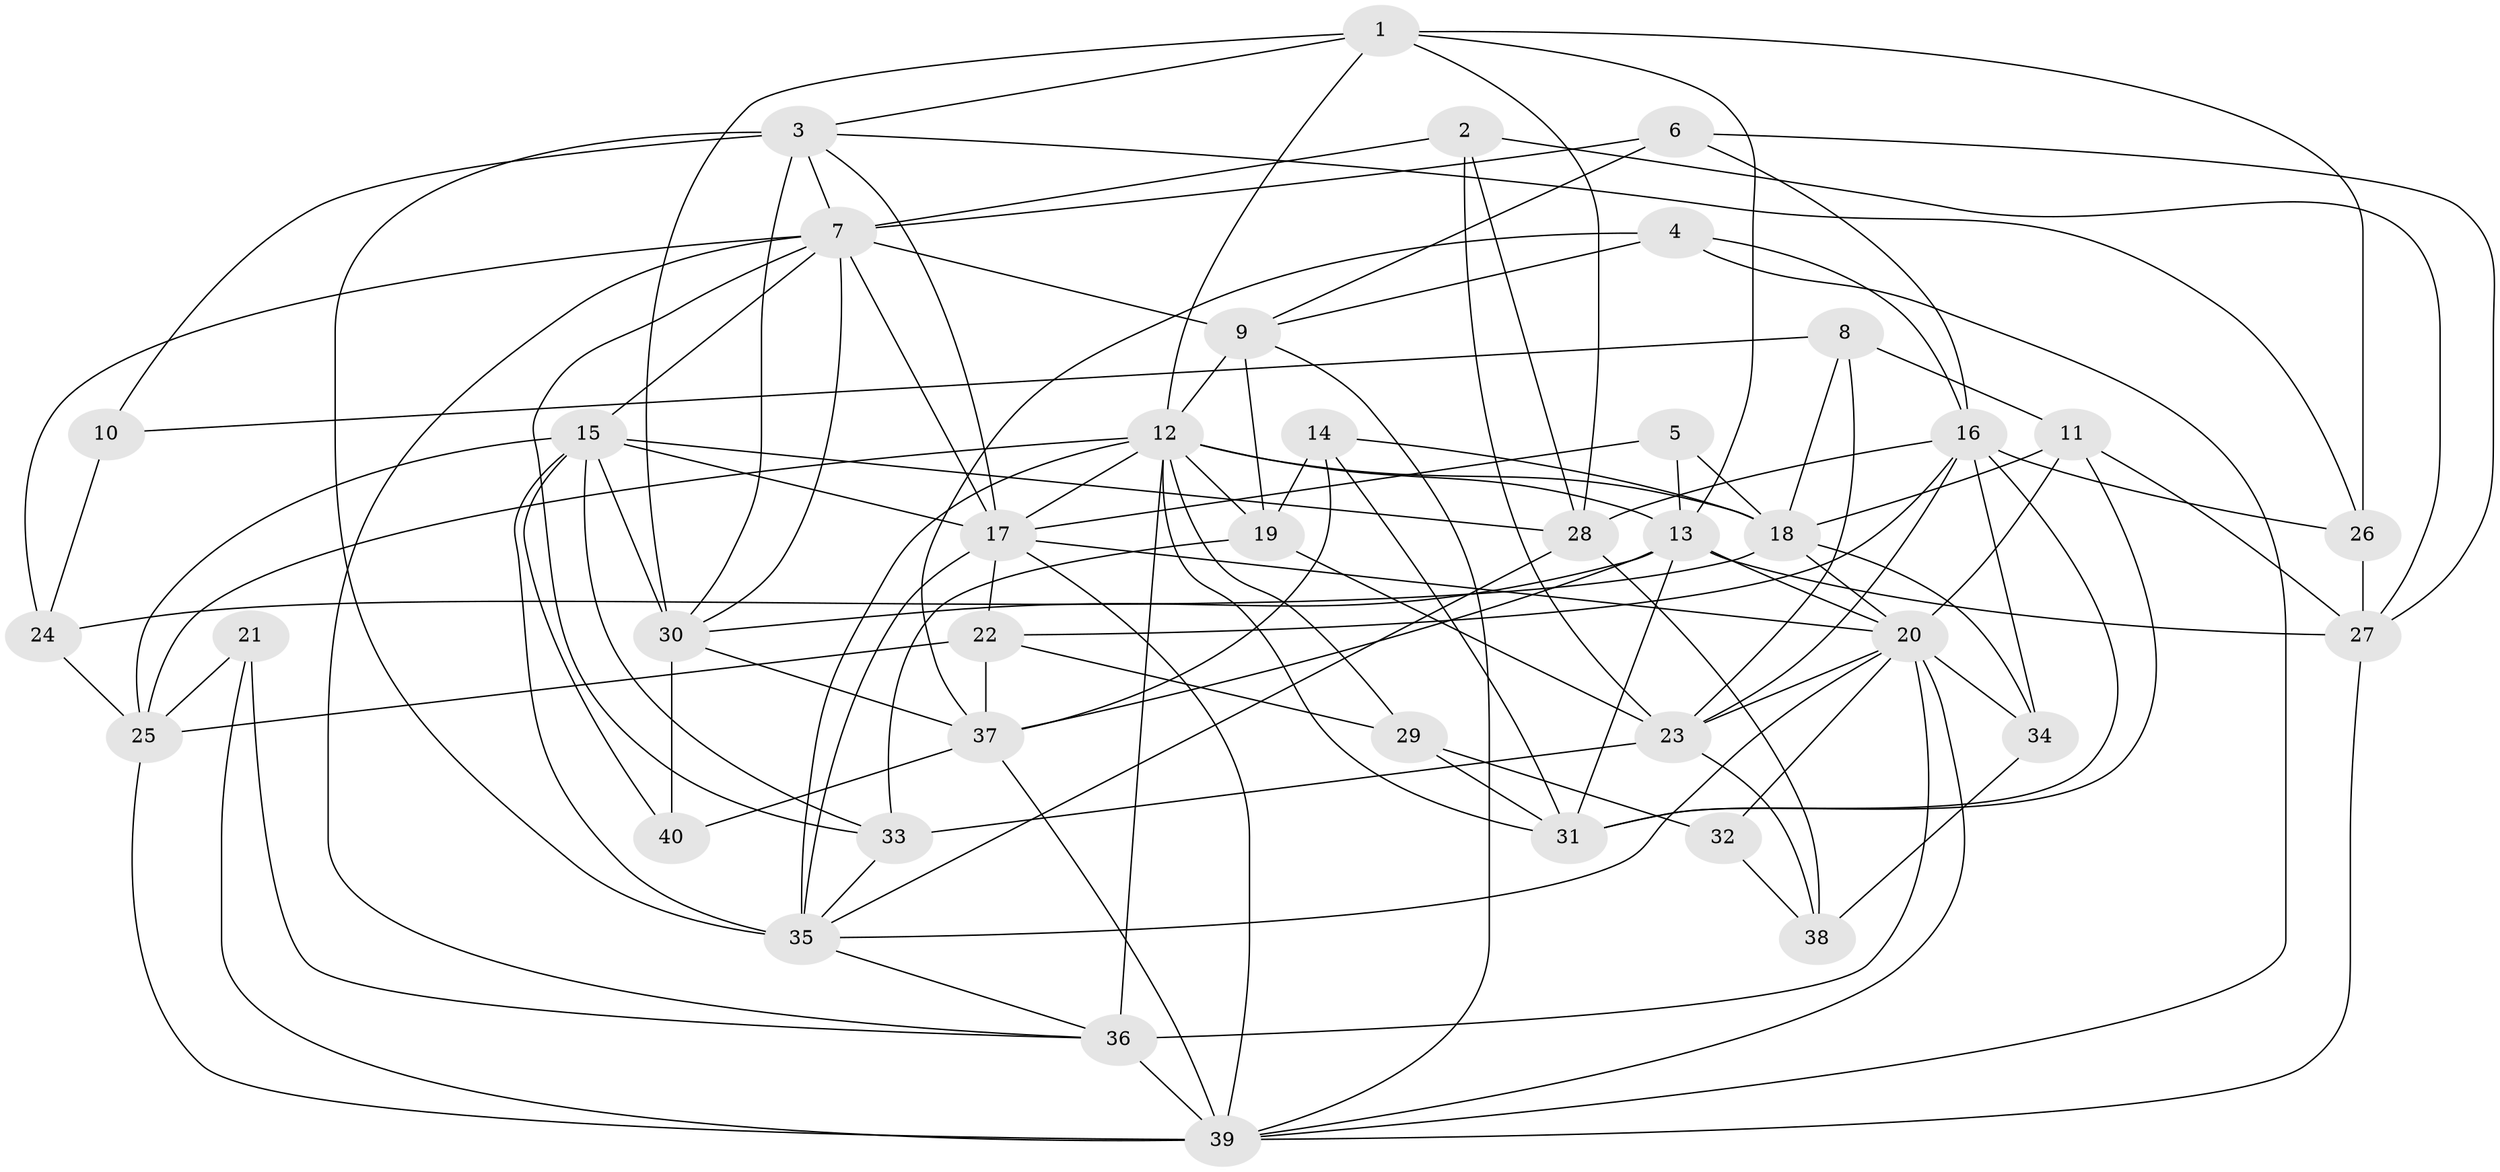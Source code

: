// original degree distribution, {5: 0.23469387755102042, 3: 0.35714285714285715, 6: 0.08163265306122448, 2: 0.07142857142857142, 4: 0.22448979591836735, 7: 0.02040816326530612, 8: 0.01020408163265306}
// Generated by graph-tools (version 1.1) at 2025/37/03/04/25 23:37:15]
// undirected, 40 vertices, 117 edges
graph export_dot {
  node [color=gray90,style=filled];
  1;
  2;
  3;
  4;
  5;
  6;
  7;
  8;
  9;
  10;
  11;
  12;
  13;
  14;
  15;
  16;
  17;
  18;
  19;
  20;
  21;
  22;
  23;
  24;
  25;
  26;
  27;
  28;
  29;
  30;
  31;
  32;
  33;
  34;
  35;
  36;
  37;
  38;
  39;
  40;
  1 -- 3 [weight=1.0];
  1 -- 12 [weight=1.0];
  1 -- 13 [weight=1.0];
  1 -- 26 [weight=1.0];
  1 -- 28 [weight=1.0];
  1 -- 30 [weight=1.0];
  2 -- 7 [weight=1.0];
  2 -- 23 [weight=1.0];
  2 -- 27 [weight=1.0];
  2 -- 28 [weight=1.0];
  3 -- 7 [weight=1.0];
  3 -- 10 [weight=1.0];
  3 -- 17 [weight=1.0];
  3 -- 26 [weight=1.0];
  3 -- 30 [weight=1.0];
  3 -- 35 [weight=2.0];
  4 -- 9 [weight=1.0];
  4 -- 16 [weight=1.0];
  4 -- 37 [weight=2.0];
  4 -- 39 [weight=1.0];
  5 -- 13 [weight=1.0];
  5 -- 17 [weight=1.0];
  5 -- 18 [weight=1.0];
  6 -- 7 [weight=1.0];
  6 -- 9 [weight=1.0];
  6 -- 16 [weight=1.0];
  6 -- 27 [weight=1.0];
  7 -- 9 [weight=1.0];
  7 -- 15 [weight=1.0];
  7 -- 17 [weight=2.0];
  7 -- 24 [weight=1.0];
  7 -- 30 [weight=1.0];
  7 -- 33 [weight=1.0];
  7 -- 36 [weight=1.0];
  8 -- 10 [weight=1.0];
  8 -- 11 [weight=1.0];
  8 -- 18 [weight=1.0];
  8 -- 23 [weight=1.0];
  9 -- 12 [weight=1.0];
  9 -- 19 [weight=2.0];
  9 -- 39 [weight=1.0];
  10 -- 24 [weight=1.0];
  11 -- 18 [weight=1.0];
  11 -- 20 [weight=1.0];
  11 -- 27 [weight=1.0];
  11 -- 31 [weight=1.0];
  12 -- 13 [weight=1.0];
  12 -- 17 [weight=1.0];
  12 -- 18 [weight=1.0];
  12 -- 19 [weight=1.0];
  12 -- 25 [weight=1.0];
  12 -- 29 [weight=1.0];
  12 -- 31 [weight=1.0];
  12 -- 35 [weight=1.0];
  12 -- 36 [weight=1.0];
  13 -- 20 [weight=1.0];
  13 -- 27 [weight=1.0];
  13 -- 30 [weight=1.0];
  13 -- 31 [weight=3.0];
  13 -- 37 [weight=1.0];
  14 -- 18 [weight=1.0];
  14 -- 19 [weight=2.0];
  14 -- 31 [weight=1.0];
  14 -- 37 [weight=1.0];
  15 -- 17 [weight=1.0];
  15 -- 25 [weight=1.0];
  15 -- 28 [weight=1.0];
  15 -- 30 [weight=2.0];
  15 -- 33 [weight=1.0];
  15 -- 35 [weight=2.0];
  15 -- 40 [weight=1.0];
  16 -- 22 [weight=1.0];
  16 -- 23 [weight=1.0];
  16 -- 26 [weight=1.0];
  16 -- 28 [weight=1.0];
  16 -- 31 [weight=1.0];
  16 -- 34 [weight=1.0];
  17 -- 20 [weight=1.0];
  17 -- 22 [weight=2.0];
  17 -- 35 [weight=1.0];
  17 -- 39 [weight=1.0];
  18 -- 20 [weight=1.0];
  18 -- 24 [weight=1.0];
  18 -- 34 [weight=2.0];
  19 -- 23 [weight=1.0];
  19 -- 33 [weight=2.0];
  20 -- 23 [weight=1.0];
  20 -- 32 [weight=1.0];
  20 -- 34 [weight=1.0];
  20 -- 35 [weight=2.0];
  20 -- 36 [weight=2.0];
  20 -- 39 [weight=1.0];
  21 -- 25 [weight=1.0];
  21 -- 36 [weight=1.0];
  21 -- 39 [weight=1.0];
  22 -- 25 [weight=1.0];
  22 -- 29 [weight=1.0];
  22 -- 37 [weight=1.0];
  23 -- 33 [weight=1.0];
  23 -- 38 [weight=1.0];
  24 -- 25 [weight=1.0];
  25 -- 39 [weight=1.0];
  26 -- 27 [weight=1.0];
  27 -- 39 [weight=1.0];
  28 -- 35 [weight=1.0];
  28 -- 38 [weight=2.0];
  29 -- 31 [weight=1.0];
  29 -- 32 [weight=1.0];
  30 -- 37 [weight=1.0];
  30 -- 40 [weight=2.0];
  32 -- 38 [weight=2.0];
  33 -- 35 [weight=1.0];
  34 -- 38 [weight=1.0];
  35 -- 36 [weight=1.0];
  36 -- 39 [weight=2.0];
  37 -- 39 [weight=1.0];
  37 -- 40 [weight=1.0];
}
